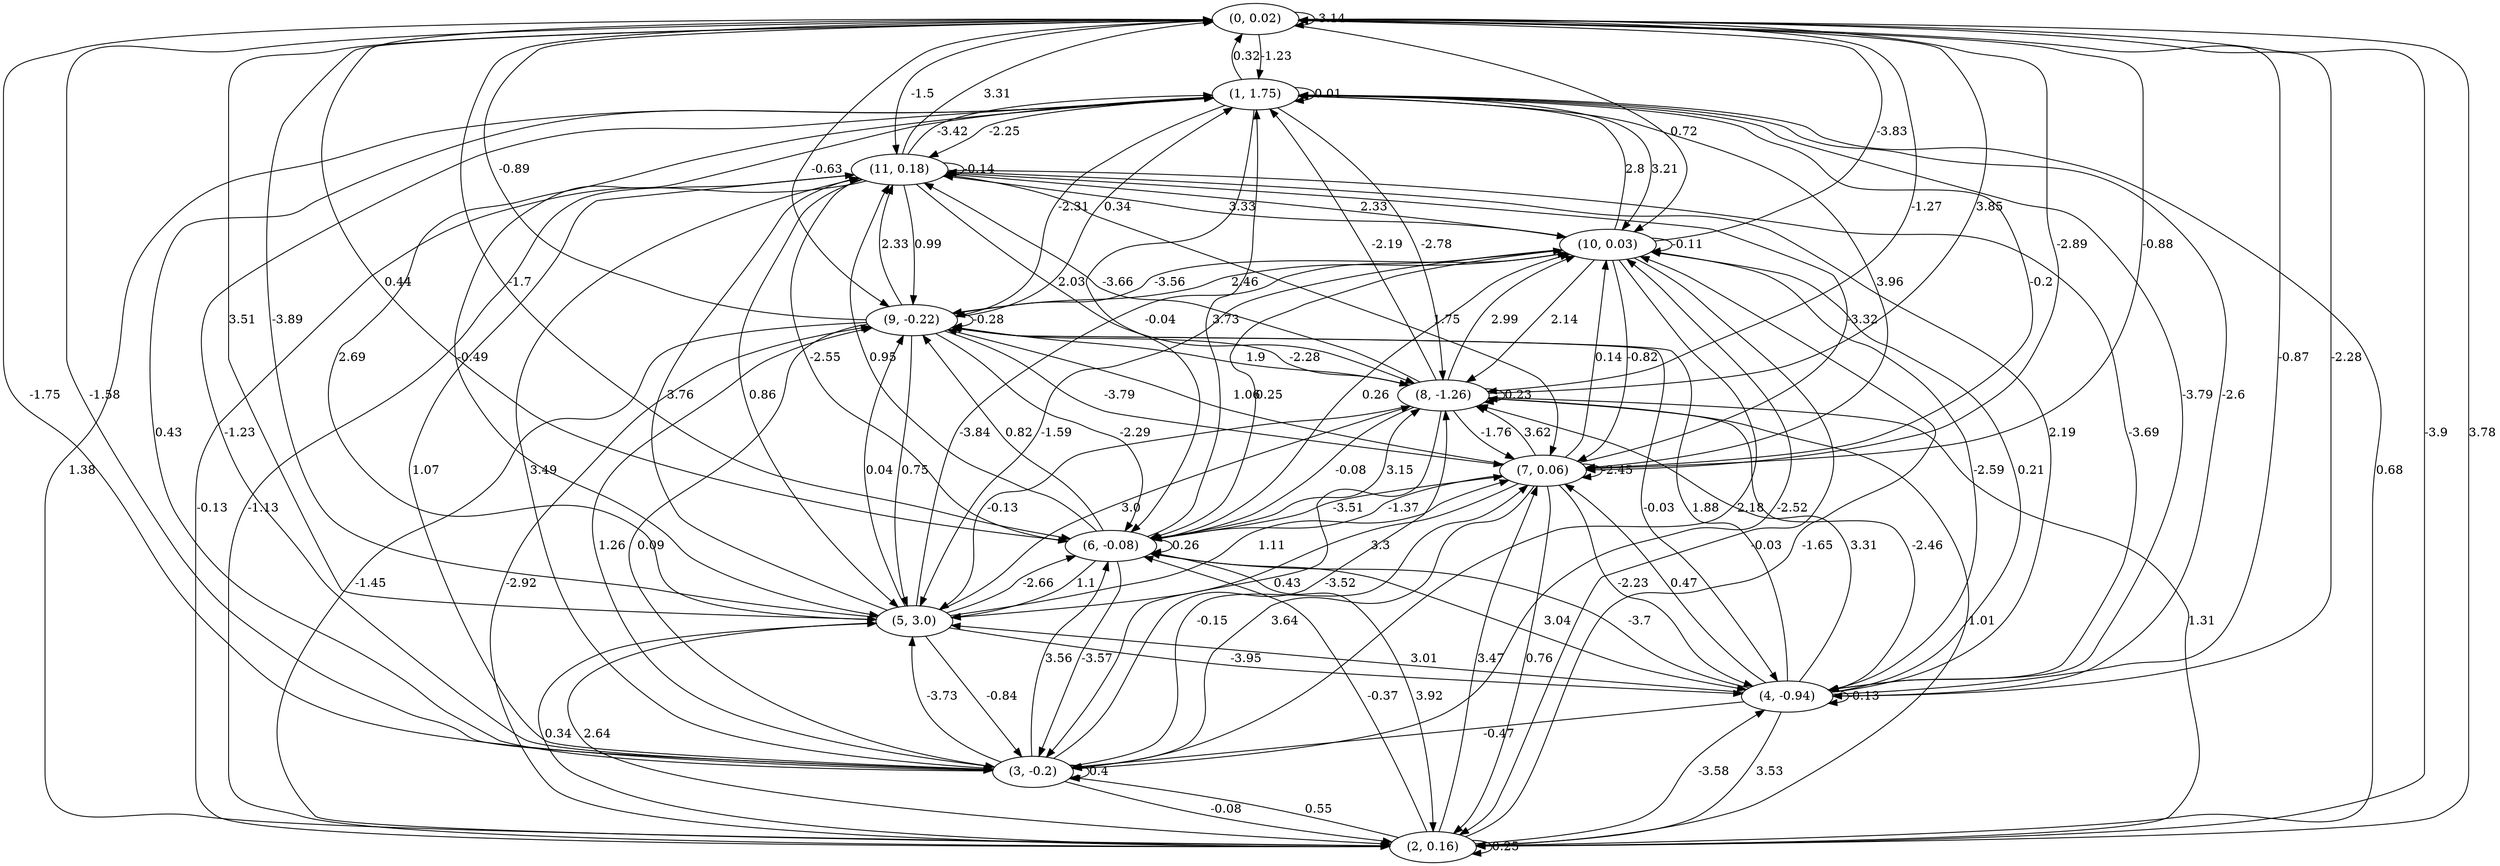 digraph {
    0 [ label = "(0, 0.02)" ]
    1 [ label = "(1, 1.75)" ]
    2 [ label = "(2, 0.16)" ]
    3 [ label = "(3, -0.2)" ]
    4 [ label = "(4, -0.94)" ]
    5 [ label = "(5, 3.0)" ]
    6 [ label = "(6, -0.08)" ]
    7 [ label = "(7, 0.06)" ]
    8 [ label = "(8, -1.26)" ]
    9 [ label = "(9, -0.22)" ]
    10 [ label = "(10, 0.03)" ]
    11 [ label = "(11, 0.18)" ]
    0 -> 0 [ label = "-3.14" ]
    1 -> 1 [ label = "0.01" ]
    2 -> 2 [ label = "0.25" ]
    3 -> 3 [ label = "0.4" ]
    4 -> 4 [ label = "-0.13" ]
    6 -> 6 [ label = "0.26" ]
    7 -> 7 [ label = "-2.45" ]
    8 -> 8 [ label = "0.23" ]
    9 -> 9 [ label = "-0.28" ]
    10 -> 10 [ label = "-0.11" ]
    11 -> 11 [ label = "-0.14" ]
    1 -> 0 [ label = "0.32" ]
    2 -> 0 [ label = "3.78" ]
    3 -> 0 [ label = "-1.58" ]
    4 -> 0 [ label = "-0.87" ]
    5 -> 0 [ label = "-3.89" ]
    6 -> 0 [ label = "0.44" ]
    7 -> 0 [ label = "-0.88" ]
    8 -> 0 [ label = "3.85" ]
    9 -> 0 [ label = "-0.89" ]
    10 -> 0 [ label = "-3.83" ]
    11 -> 0 [ label = "3.31" ]
    0 -> 1 [ label = "-1.23" ]
    2 -> 1 [ label = "0.68" ]
    3 -> 1 [ label = "0.43" ]
    4 -> 1 [ label = "-3.79" ]
    5 -> 1 [ label = "2.69" ]
    6 -> 1 [ label = "3.73" ]
    7 -> 1 [ label = "-0.2" ]
    8 -> 1 [ label = "-2.19" ]
    9 -> 1 [ label = "0.34" ]
    10 -> 1 [ label = "2.8" ]
    11 -> 1 [ label = "-3.42" ]
    0 -> 2 [ label = "-3.9" ]
    1 -> 2 [ label = "1.38" ]
    3 -> 2 [ label = "-0.08" ]
    4 -> 2 [ label = "3.53" ]
    5 -> 2 [ label = "2.64" ]
    6 -> 2 [ label = "3.92" ]
    7 -> 2 [ label = "0.76" ]
    8 -> 2 [ label = "1.31" ]
    9 -> 2 [ label = "-1.45" ]
    10 -> 2 [ label = "-0.03" ]
    11 -> 2 [ label = "-0.13" ]
    0 -> 3 [ label = "-1.75" ]
    1 -> 3 [ label = "-1.23" ]
    2 -> 3 [ label = "0.55" ]
    4 -> 3 [ label = "-0.47" ]
    5 -> 3 [ label = "-0.84" ]
    6 -> 3 [ label = "-3.57" ]
    7 -> 3 [ label = "3.64" ]
    8 -> 3 [ label = "0.43" ]
    9 -> 3 [ label = "0.09" ]
    10 -> 3 [ label = "2.18" ]
    11 -> 3 [ label = "1.07" ]
    0 -> 4 [ label = "-2.28" ]
    1 -> 4 [ label = "-2.6" ]
    2 -> 4 [ label = "-3.58" ]
    5 -> 4 [ label = "-3.95" ]
    6 -> 4 [ label = "3.04" ]
    7 -> 4 [ label = "-2.23" ]
    8 -> 4 [ label = "-2.46" ]
    9 -> 4 [ label = "-0.03" ]
    10 -> 4 [ label = "-2.59" ]
    11 -> 4 [ label = "-3.69" ]
    0 -> 5 [ label = "3.51" ]
    1 -> 5 [ label = "-0.49" ]
    2 -> 5 [ label = "0.34" ]
    3 -> 5 [ label = "-3.73" ]
    4 -> 5 [ label = "3.01" ]
    6 -> 5 [ label = "1.1" ]
    7 -> 5 [ label = "3.3" ]
    8 -> 5 [ label = "-0.13" ]
    9 -> 5 [ label = "0.75" ]
    10 -> 5 [ label = "-1.59" ]
    11 -> 5 [ label = "0.86" ]
    0 -> 6 [ label = "-1.7" ]
    1 -> 6 [ label = "-0.04" ]
    2 -> 6 [ label = "-0.37" ]
    3 -> 6 [ label = "3.56" ]
    4 -> 6 [ label = "-3.7" ]
    5 -> 6 [ label = "-2.66" ]
    7 -> 6 [ label = "-1.37" ]
    8 -> 6 [ label = "-0.08" ]
    9 -> 6 [ label = "-2.29" ]
    10 -> 6 [ label = "0.25" ]
    11 -> 6 [ label = "-2.55" ]
    0 -> 7 [ label = "-2.89" ]
    1 -> 7 [ label = "3.96" ]
    2 -> 7 [ label = "3.47" ]
    3 -> 7 [ label = "-0.15" ]
    4 -> 7 [ label = "0.47" ]
    5 -> 7 [ label = "1.11" ]
    6 -> 7 [ label = "-3.51" ]
    8 -> 7 [ label = "-1.76" ]
    9 -> 7 [ label = "-3.79" ]
    10 -> 7 [ label = "-0.82" ]
    11 -> 7 [ label = "1.75" ]
    0 -> 8 [ label = "-1.27" ]
    1 -> 8 [ label = "-2.78" ]
    2 -> 8 [ label = "1.01" ]
    3 -> 8 [ label = "-3.52" ]
    4 -> 8 [ label = "3.31" ]
    5 -> 8 [ label = "3.0" ]
    6 -> 8 [ label = "3.15" ]
    7 -> 8 [ label = "3.62" ]
    9 -> 8 [ label = "-2.28" ]
    10 -> 8 [ label = "2.14" ]
    11 -> 8 [ label = "2.03" ]
    0 -> 9 [ label = "-0.63" ]
    1 -> 9 [ label = "-2.31" ]
    2 -> 9 [ label = "-2.92" ]
    3 -> 9 [ label = "1.26" ]
    4 -> 9 [ label = "1.88" ]
    5 -> 9 [ label = "0.04" ]
    6 -> 9 [ label = "0.82" ]
    7 -> 9 [ label = "1.06" ]
    8 -> 9 [ label = "1.9" ]
    10 -> 9 [ label = "2.46" ]
    11 -> 9 [ label = "0.99" ]
    0 -> 10 [ label = "0.72" ]
    1 -> 10 [ label = "3.21" ]
    2 -> 10 [ label = "-1.65" ]
    3 -> 10 [ label = "-2.52" ]
    4 -> 10 [ label = "0.21" ]
    5 -> 10 [ label = "-3.84" ]
    6 -> 10 [ label = "0.26" ]
    7 -> 10 [ label = "0.14" ]
    8 -> 10 [ label = "2.99" ]
    9 -> 10 [ label = "-3.56" ]
    11 -> 10 [ label = "2.33" ]
    0 -> 11 [ label = "-1.5" ]
    1 -> 11 [ label = "-2.25" ]
    2 -> 11 [ label = "-1.13" ]
    3 -> 11 [ label = "3.49" ]
    4 -> 11 [ label = "2.19" ]
    5 -> 11 [ label = "3.76" ]
    6 -> 11 [ label = "0.95" ]
    7 -> 11 [ label = "-3.32" ]
    8 -> 11 [ label = "-3.66" ]
    9 -> 11 [ label = "2.33" ]
    10 -> 11 [ label = "3.33" ]
}

